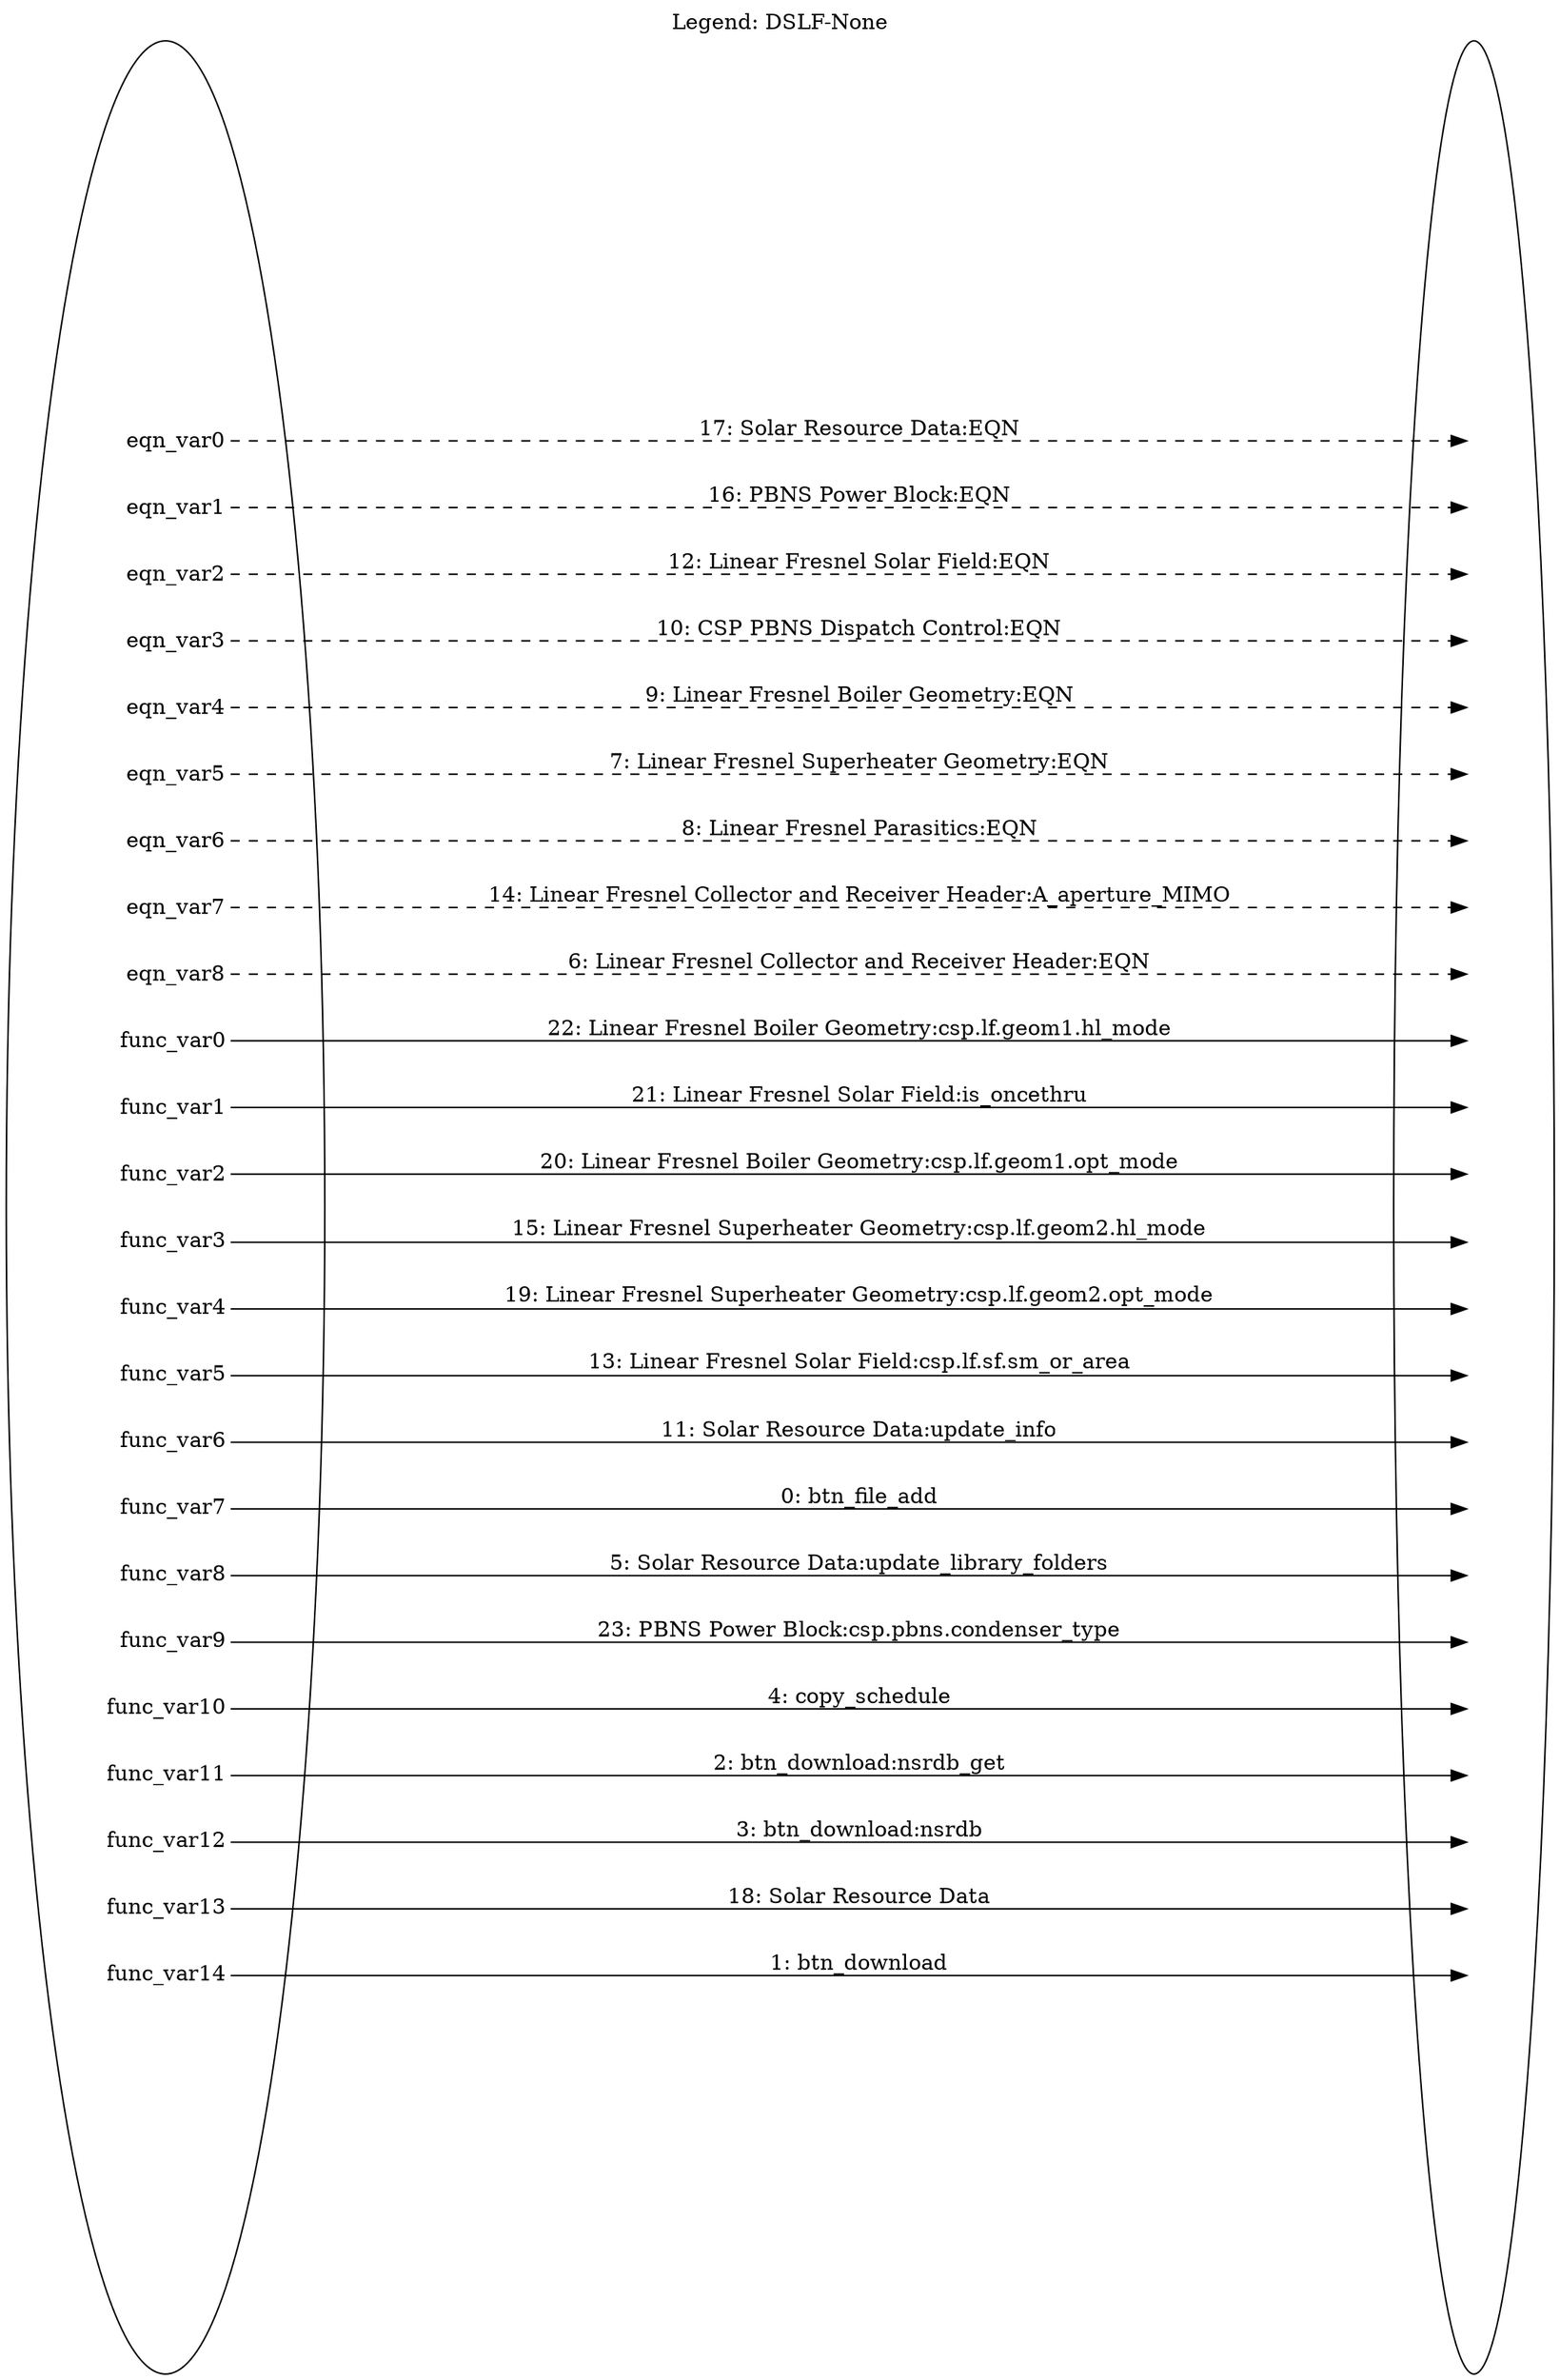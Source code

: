 digraph DSLF_None_legend {
	label="Legend: DSLF-None";
	labelloc=top;
	rankdir=LR;	ranksep="3";
	key [label=<<table border="0" cellpadding="2" cellspacing="25" cellborder="0">
	<tr><td align="right" port="e0">eqn_var0</td></tr>
	<tr><td align="right" port="e1">eqn_var1</td></tr>
	<tr><td align="right" port="e2">eqn_var2</td></tr>
	<tr><td align="right" port="e3">eqn_var3</td></tr>
	<tr><td align="right" port="e4">eqn_var4</td></tr>
	<tr><td align="right" port="e5">eqn_var5</td></tr>
	<tr><td align="right" port="e6">eqn_var6</td></tr>
	<tr><td align="right" port="e7">eqn_var7</td></tr>
	<tr><td align="right" port="e8">eqn_var8</td></tr>
	<tr><td align="right" port="o0">func_var0</td></tr>
	<tr><td align="right" port="o1">func_var1</td></tr>
	<tr><td align="right" port="o2">func_var2</td></tr>
	<tr><td align="right" port="o3">func_var3</td></tr>
	<tr><td align="right" port="o4">func_var4</td></tr>
	<tr><td align="right" port="o5">func_var5</td></tr>
	<tr><td align="right" port="o6">func_var6</td></tr>
	<tr><td align="right" port="o7">func_var7</td></tr>
	<tr><td align="right" port="o8">func_var8</td></tr>
	<tr><td align="right" port="o9">func_var9</td></tr>
	<tr><td align="right" port="o10">func_var10</td></tr>
	<tr><td align="right" port="o11">func_var11</td></tr>
	<tr><td align="right" port="o12">func_var12</td></tr>
	<tr><td align="right" port="o13">func_var13</td></tr>
	<tr><td align="right" port="o14">func_var14</td></tr>
	</table>>]
	key2 [label=<<table border="0" cellpadding="2" cellspacing="25" cellborder="0">
	<tr><td port="e0">&nbsp;</td></tr>
	<tr><td port="e1">&nbsp;</td></tr>
	<tr><td port="e2">&nbsp;</td></tr>
	<tr><td port="e3">&nbsp;</td></tr>
	<tr><td port="e4">&nbsp;</td></tr>
	<tr><td port="e5">&nbsp;</td></tr>
	<tr><td port="e6">&nbsp;</td></tr>
	<tr><td port="e7">&nbsp;</td></tr>
	<tr><td port="e8">&nbsp;</td></tr>
	<tr><td port="o0">&nbsp;</td></tr>
	<tr><td port="o1">&nbsp;</td></tr>
	<tr><td port="o2">&nbsp;</td></tr>
	<tr><td port="o3">&nbsp;</td></tr>
	<tr><td port="o4">&nbsp;</td></tr>
	<tr><td port="o5">&nbsp;</td></tr>
	<tr><td port="o6">&nbsp;</td></tr>
	<tr><td port="o7">&nbsp;</td></tr>
	<tr><td port="o8">&nbsp;</td></tr>
	<tr><td port="o9">&nbsp;</td></tr>
	<tr><td port="o10">&nbsp;</td></tr>
	<tr><td port="o11">&nbsp;</td></tr>
	<tr><td port="o12">&nbsp;</td></tr>
	<tr><td port="o13">&nbsp;</td></tr>
	<tr><td port="o14">&nbsp;</td></tr>
	</table>>]
	key:e0:e -> key2:e0:w [style=dashed, label="17: Solar Resource Data:EQN"]
	key:e1:e -> key2:e1:w [style=dashed, label="16: PBNS Power Block:EQN"]
	key:e2:e -> key2:e2:w [style=dashed, label="12: Linear Fresnel Solar Field:EQN"]
	key:e3:e -> key2:e3:w [style=dashed, label="10: CSP PBNS Dispatch Control:EQN"]
	key:e4:e -> key2:e4:w [style=dashed, label="9: Linear Fresnel Boiler Geometry:EQN"]
	key:e5:e -> key2:e5:w [style=dashed, label="7: Linear Fresnel Superheater Geometry:EQN"]
	key:e6:e -> key2:e6:w [style=dashed, label="8: Linear Fresnel Parasitics:EQN"]
	key:e7:e -> key2:e7:w [style=dashed, label="14: Linear Fresnel Collector and Receiver Header:A_aperture_MIMO"]
	key:e8:e -> key2:e8:w [style=dashed, label="6: Linear Fresnel Collector and Receiver Header:EQN"]
	key:o0:e -> key2:o0:w [label="22: Linear Fresnel Boiler Geometry:csp.lf.geom1.hl_mode"]
	key:o1:e -> key2:o1:w [label="21: Linear Fresnel Solar Field:is_oncethru"]
	key:o2:e -> key2:o2:w [label="20: Linear Fresnel Boiler Geometry:csp.lf.geom1.opt_mode"]
	key:o3:e -> key2:o3:w [label="15: Linear Fresnel Superheater Geometry:csp.lf.geom2.hl_mode"]
	key:o4:e -> key2:o4:w [label="19: Linear Fresnel Superheater Geometry:csp.lf.geom2.opt_mode"]
	key:o5:e -> key2:o5:w [label="13: Linear Fresnel Solar Field:csp.lf.sf.sm_or_area"]
	key:o6:e -> key2:o6:w [label="11: Solar Resource Data:update_info"]
	key:o7:e -> key2:o7:w [label="0: btn_file_add"]
	key:o8:e -> key2:o8:w [label="5: Solar Resource Data:update_library_folders"]
	key:o9:e -> key2:o9:w [label="23: PBNS Power Block:csp.pbns.condenser_type"]
	key:o10:e -> key2:o10:w [label="4: copy_schedule"]
	key:o11:e -> key2:o11:w [label="2: btn_download:nsrdb_get"]
	key:o12:e -> key2:o12:w [label="3: btn_download:nsrdb"]
	key:o13:e -> key2:o13:w [label="18: Solar Resource Data"]
	key:o14:e -> key2:o14:w [label="1: btn_download"]
}